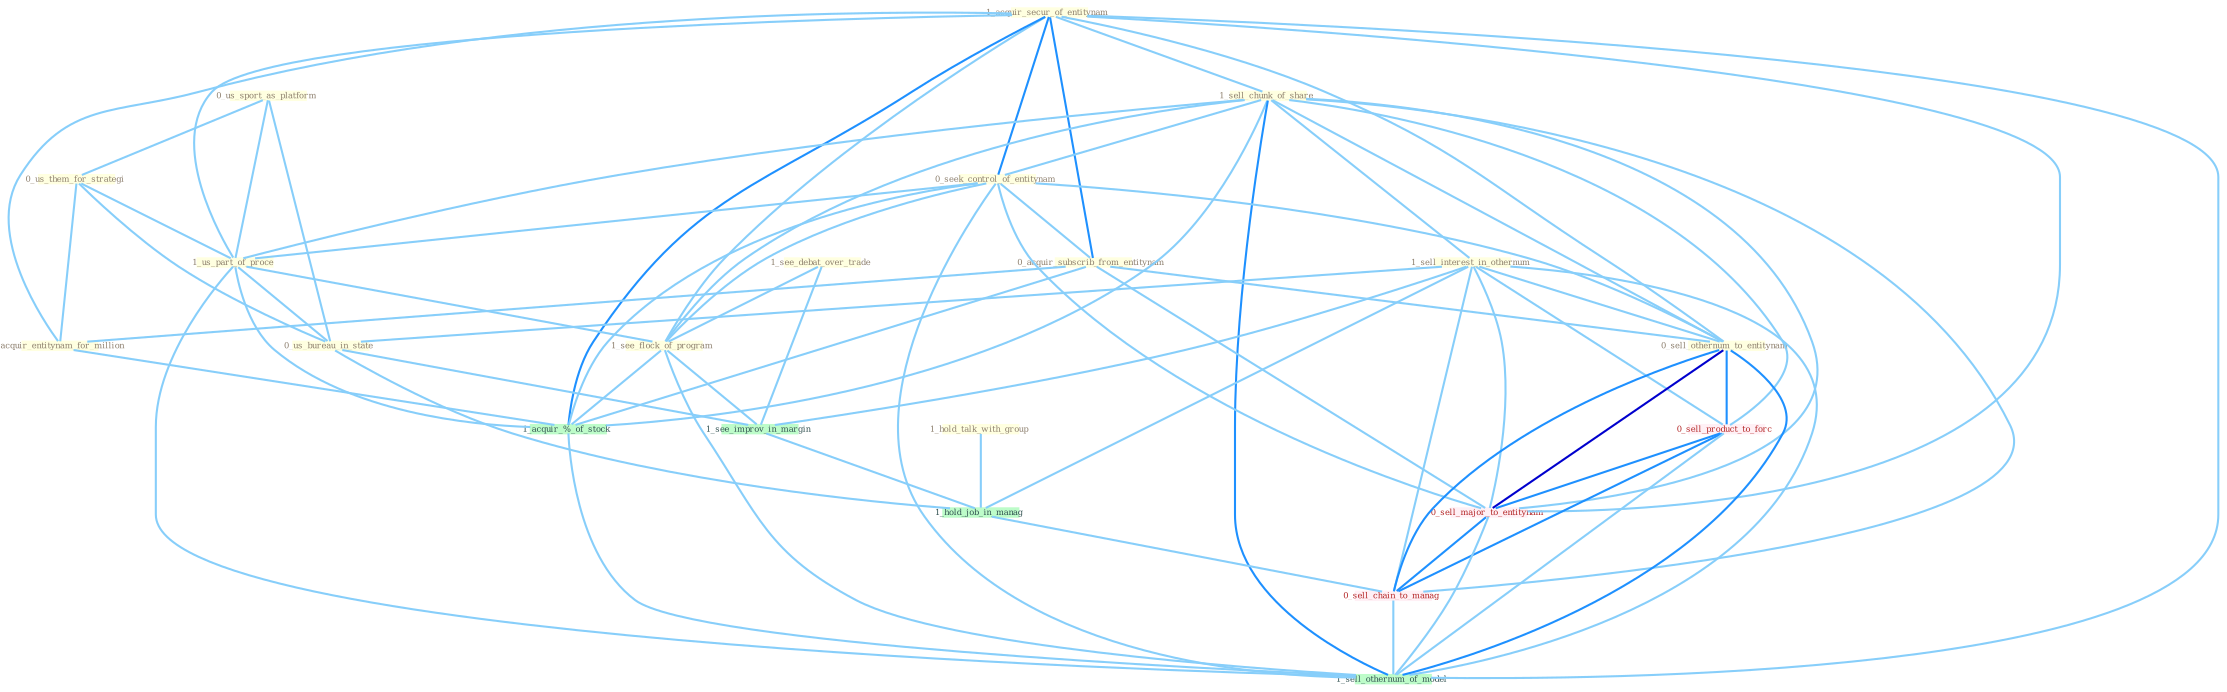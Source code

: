 Graph G{ 
    node
    [shape=polygon,style=filled,width=.5,height=.06,color="#BDFCC9",fixedsize=true,fontsize=4,
    fontcolor="#2f4f4f"];
    {node
    [color="#ffffe0", fontcolor="#8b7d6b"] "1_acquir_secur_of_entitynam " "1_sell_chunk_of_share " "0_us_sport_as_platform " "0_seek_control_of_entitynam " "0_us_them_for_strategi " "1_see_debat_over_trade " "1_us_part_of_proce " "1_see_flock_of_program " "1_hold_talk_with_group " "0_acquir_subscrib_from_entitynam " "1_sell_interest_in_othernum " "0_sell_othernum_to_entitynam " "0_us_bureau_in_state " "0_acquir_entitynam_for_million "}
{node [color="#fff0f5", fontcolor="#b22222"] "0_sell_product_to_forc " "0_sell_major_to_entitynam " "0_sell_chain_to_manag "}
edge [color="#B0E2FF"];

	"1_acquir_secur_of_entitynam " -- "1_sell_chunk_of_share " [w="1", color="#87cefa" ];
	"1_acquir_secur_of_entitynam " -- "0_seek_control_of_entitynam " [w="2", color="#1e90ff" , len=0.8];
	"1_acquir_secur_of_entitynam " -- "1_us_part_of_proce " [w="1", color="#87cefa" ];
	"1_acquir_secur_of_entitynam " -- "1_see_flock_of_program " [w="1", color="#87cefa" ];
	"1_acquir_secur_of_entitynam " -- "0_acquir_subscrib_from_entitynam " [w="2", color="#1e90ff" , len=0.8];
	"1_acquir_secur_of_entitynam " -- "0_sell_othernum_to_entitynam " [w="1", color="#87cefa" ];
	"1_acquir_secur_of_entitynam " -- "0_acquir_entitynam_for_million " [w="1", color="#87cefa" ];
	"1_acquir_secur_of_entitynam " -- "1_acquir_%_of_stock " [w="2", color="#1e90ff" , len=0.8];
	"1_acquir_secur_of_entitynam " -- "0_sell_major_to_entitynam " [w="1", color="#87cefa" ];
	"1_acquir_secur_of_entitynam " -- "1_sell_othernum_of_model " [w="1", color="#87cefa" ];
	"1_sell_chunk_of_share " -- "0_seek_control_of_entitynam " [w="1", color="#87cefa" ];
	"1_sell_chunk_of_share " -- "1_us_part_of_proce " [w="1", color="#87cefa" ];
	"1_sell_chunk_of_share " -- "1_see_flock_of_program " [w="1", color="#87cefa" ];
	"1_sell_chunk_of_share " -- "1_sell_interest_in_othernum " [w="1", color="#87cefa" ];
	"1_sell_chunk_of_share " -- "0_sell_othernum_to_entitynam " [w="1", color="#87cefa" ];
	"1_sell_chunk_of_share " -- "1_acquir_%_of_stock " [w="1", color="#87cefa" ];
	"1_sell_chunk_of_share " -- "0_sell_product_to_forc " [w="1", color="#87cefa" ];
	"1_sell_chunk_of_share " -- "0_sell_major_to_entitynam " [w="1", color="#87cefa" ];
	"1_sell_chunk_of_share " -- "0_sell_chain_to_manag " [w="1", color="#87cefa" ];
	"1_sell_chunk_of_share " -- "1_sell_othernum_of_model " [w="2", color="#1e90ff" , len=0.8];
	"0_us_sport_as_platform " -- "0_us_them_for_strategi " [w="1", color="#87cefa" ];
	"0_us_sport_as_platform " -- "1_us_part_of_proce " [w="1", color="#87cefa" ];
	"0_us_sport_as_platform " -- "0_us_bureau_in_state " [w="1", color="#87cefa" ];
	"0_seek_control_of_entitynam " -- "1_us_part_of_proce " [w="1", color="#87cefa" ];
	"0_seek_control_of_entitynam " -- "1_see_flock_of_program " [w="1", color="#87cefa" ];
	"0_seek_control_of_entitynam " -- "0_acquir_subscrib_from_entitynam " [w="1", color="#87cefa" ];
	"0_seek_control_of_entitynam " -- "0_sell_othernum_to_entitynam " [w="1", color="#87cefa" ];
	"0_seek_control_of_entitynam " -- "1_acquir_%_of_stock " [w="1", color="#87cefa" ];
	"0_seek_control_of_entitynam " -- "0_sell_major_to_entitynam " [w="1", color="#87cefa" ];
	"0_seek_control_of_entitynam " -- "1_sell_othernum_of_model " [w="1", color="#87cefa" ];
	"0_us_them_for_strategi " -- "1_us_part_of_proce " [w="1", color="#87cefa" ];
	"0_us_them_for_strategi " -- "0_us_bureau_in_state " [w="1", color="#87cefa" ];
	"0_us_them_for_strategi " -- "0_acquir_entitynam_for_million " [w="1", color="#87cefa" ];
	"1_see_debat_over_trade " -- "1_see_flock_of_program " [w="1", color="#87cefa" ];
	"1_see_debat_over_trade " -- "1_see_improv_in_margin " [w="1", color="#87cefa" ];
	"1_us_part_of_proce " -- "1_see_flock_of_program " [w="1", color="#87cefa" ];
	"1_us_part_of_proce " -- "0_us_bureau_in_state " [w="1", color="#87cefa" ];
	"1_us_part_of_proce " -- "1_acquir_%_of_stock " [w="1", color="#87cefa" ];
	"1_us_part_of_proce " -- "1_sell_othernum_of_model " [w="1", color="#87cefa" ];
	"1_see_flock_of_program " -- "1_see_improv_in_margin " [w="1", color="#87cefa" ];
	"1_see_flock_of_program " -- "1_acquir_%_of_stock " [w="1", color="#87cefa" ];
	"1_see_flock_of_program " -- "1_sell_othernum_of_model " [w="1", color="#87cefa" ];
	"1_hold_talk_with_group " -- "1_hold_job_in_manag " [w="1", color="#87cefa" ];
	"0_acquir_subscrib_from_entitynam " -- "0_sell_othernum_to_entitynam " [w="1", color="#87cefa" ];
	"0_acquir_subscrib_from_entitynam " -- "0_acquir_entitynam_for_million " [w="1", color="#87cefa" ];
	"0_acquir_subscrib_from_entitynam " -- "1_acquir_%_of_stock " [w="1", color="#87cefa" ];
	"0_acquir_subscrib_from_entitynam " -- "0_sell_major_to_entitynam " [w="1", color="#87cefa" ];
	"1_sell_interest_in_othernum " -- "0_sell_othernum_to_entitynam " [w="1", color="#87cefa" ];
	"1_sell_interest_in_othernum " -- "0_us_bureau_in_state " [w="1", color="#87cefa" ];
	"1_sell_interest_in_othernum " -- "1_see_improv_in_margin " [w="1", color="#87cefa" ];
	"1_sell_interest_in_othernum " -- "1_hold_job_in_manag " [w="1", color="#87cefa" ];
	"1_sell_interest_in_othernum " -- "0_sell_product_to_forc " [w="1", color="#87cefa" ];
	"1_sell_interest_in_othernum " -- "0_sell_major_to_entitynam " [w="1", color="#87cefa" ];
	"1_sell_interest_in_othernum " -- "0_sell_chain_to_manag " [w="1", color="#87cefa" ];
	"1_sell_interest_in_othernum " -- "1_sell_othernum_of_model " [w="1", color="#87cefa" ];
	"0_sell_othernum_to_entitynam " -- "0_sell_product_to_forc " [w="2", color="#1e90ff" , len=0.8];
	"0_sell_othernum_to_entitynam " -- "0_sell_major_to_entitynam " [w="3", color="#0000cd" , len=0.6];
	"0_sell_othernum_to_entitynam " -- "0_sell_chain_to_manag " [w="2", color="#1e90ff" , len=0.8];
	"0_sell_othernum_to_entitynam " -- "1_sell_othernum_of_model " [w="2", color="#1e90ff" , len=0.8];
	"0_us_bureau_in_state " -- "1_see_improv_in_margin " [w="1", color="#87cefa" ];
	"0_us_bureau_in_state " -- "1_hold_job_in_manag " [w="1", color="#87cefa" ];
	"0_acquir_entitynam_for_million " -- "1_acquir_%_of_stock " [w="1", color="#87cefa" ];
	"1_see_improv_in_margin " -- "1_hold_job_in_manag " [w="1", color="#87cefa" ];
	"1_acquir_%_of_stock " -- "1_sell_othernum_of_model " [w="1", color="#87cefa" ];
	"1_hold_job_in_manag " -- "0_sell_chain_to_manag " [w="1", color="#87cefa" ];
	"0_sell_product_to_forc " -- "0_sell_major_to_entitynam " [w="2", color="#1e90ff" , len=0.8];
	"0_sell_product_to_forc " -- "0_sell_chain_to_manag " [w="2", color="#1e90ff" , len=0.8];
	"0_sell_product_to_forc " -- "1_sell_othernum_of_model " [w="1", color="#87cefa" ];
	"0_sell_major_to_entitynam " -- "0_sell_chain_to_manag " [w="2", color="#1e90ff" , len=0.8];
	"0_sell_major_to_entitynam " -- "1_sell_othernum_of_model " [w="1", color="#87cefa" ];
	"0_sell_chain_to_manag " -- "1_sell_othernum_of_model " [w="1", color="#87cefa" ];
}